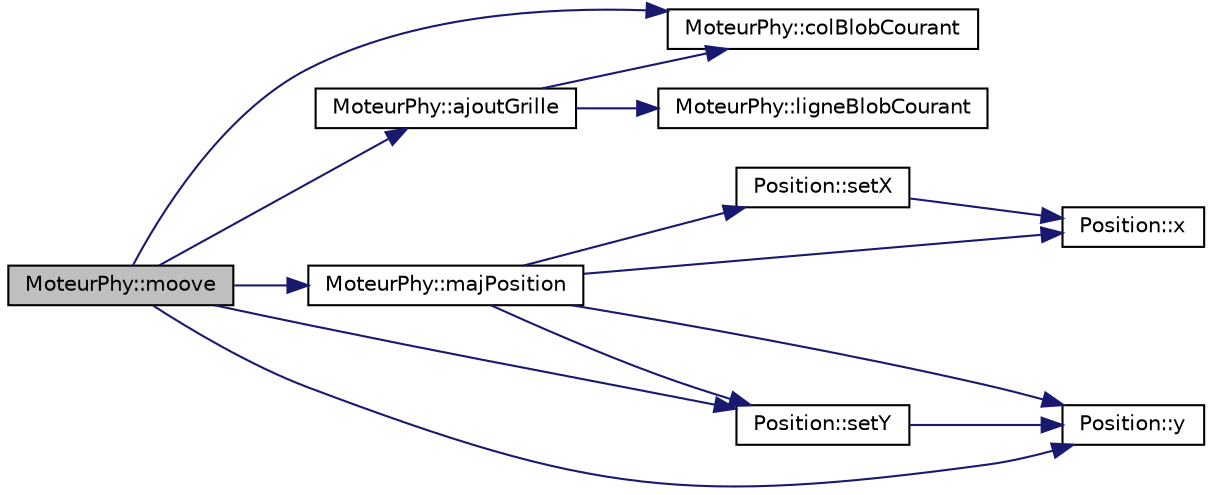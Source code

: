 digraph G
{
  bgcolor="transparent";
  edge [fontname="Helvetica",fontsize="10",labelfontname="Helvetica",labelfontsize="10"];
  node [fontname="Helvetica",fontsize="10",shape=record];
  rankdir=LR;
  Node1 [label="MoteurPhy::moove",height=0.2,width=0.4,color="black", fillcolor="grey75", style="filled" fontcolor="black"];
  Node1 -> Node2 [color="midnightblue",fontsize="10",style="solid"];
  Node2 [label="MoteurPhy::ajoutGrille",height=0.2,width=0.4,color="black",URL="$a00013.html#aa9de1430d6438bd3d5c0ca6a8911e7ec",tooltip="fixes a blob to the grind"];
  Node2 -> Node3 [color="midnightblue",fontsize="10",style="solid"];
  Node3 [label="MoteurPhy::colBlobCourant",height=0.2,width=0.4,color="black",URL="$a00013.html#afc5325d5fbbff1cd9c72b943726a02ea"];
  Node2 -> Node4 [color="midnightblue",fontsize="10",style="solid"];
  Node4 [label="MoteurPhy::ligneBlobCourant",height=0.2,width=0.4,color="black",URL="$a00013.html#aa5c0b98ac8017941948a790736bec204"];
  Node1 -> Node3 [color="midnightblue",fontsize="10",style="solid"];
  Node1 -> Node5 [color="midnightblue",fontsize="10",style="solid"];
  Node5 [label="MoteurPhy::majPosition",height=0.2,width=0.4,color="black",URL="$a00013.html#a01eb529a43ee1e37c6a46339768ff406",tooltip="updating position of blobs"];
  Node5 -> Node6 [color="midnightblue",fontsize="10",style="solid"];
  Node6 [label="Position::setX",height=0.2,width=0.4,color="black",URL="$a00014.html#ad46bb77324e2d9538e15f1a25320f1ff"];
  Node6 -> Node7 [color="midnightblue",fontsize="10",style="solid"];
  Node7 [label="Position::x",height=0.2,width=0.4,color="black",URL="$a00014.html#a0841d002439a9ce95e6648743f40d304"];
  Node5 -> Node8 [color="midnightblue",fontsize="10",style="solid"];
  Node8 [label="Position::setY",height=0.2,width=0.4,color="black",URL="$a00014.html#a473274f1a3e4888f9c5e3eba0889a1ab"];
  Node8 -> Node9 [color="midnightblue",fontsize="10",style="solid"];
  Node9 [label="Position::y",height=0.2,width=0.4,color="black",URL="$a00014.html#a6aefe2530c6dbb86834ab51a6efbad4a"];
  Node5 -> Node7 [color="midnightblue",fontsize="10",style="solid"];
  Node5 -> Node9 [color="midnightblue",fontsize="10",style="solid"];
  Node1 -> Node8 [color="midnightblue",fontsize="10",style="solid"];
  Node1 -> Node9 [color="midnightblue",fontsize="10",style="solid"];
}
